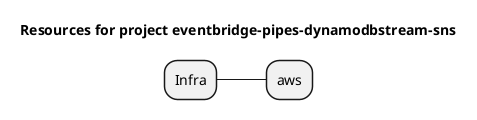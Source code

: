 @startmindmap
title Resources for project eventbridge-pipes-dynamodbstream-sns
skinparam monochrome true
+ Infra
++ aws

@endmindmap